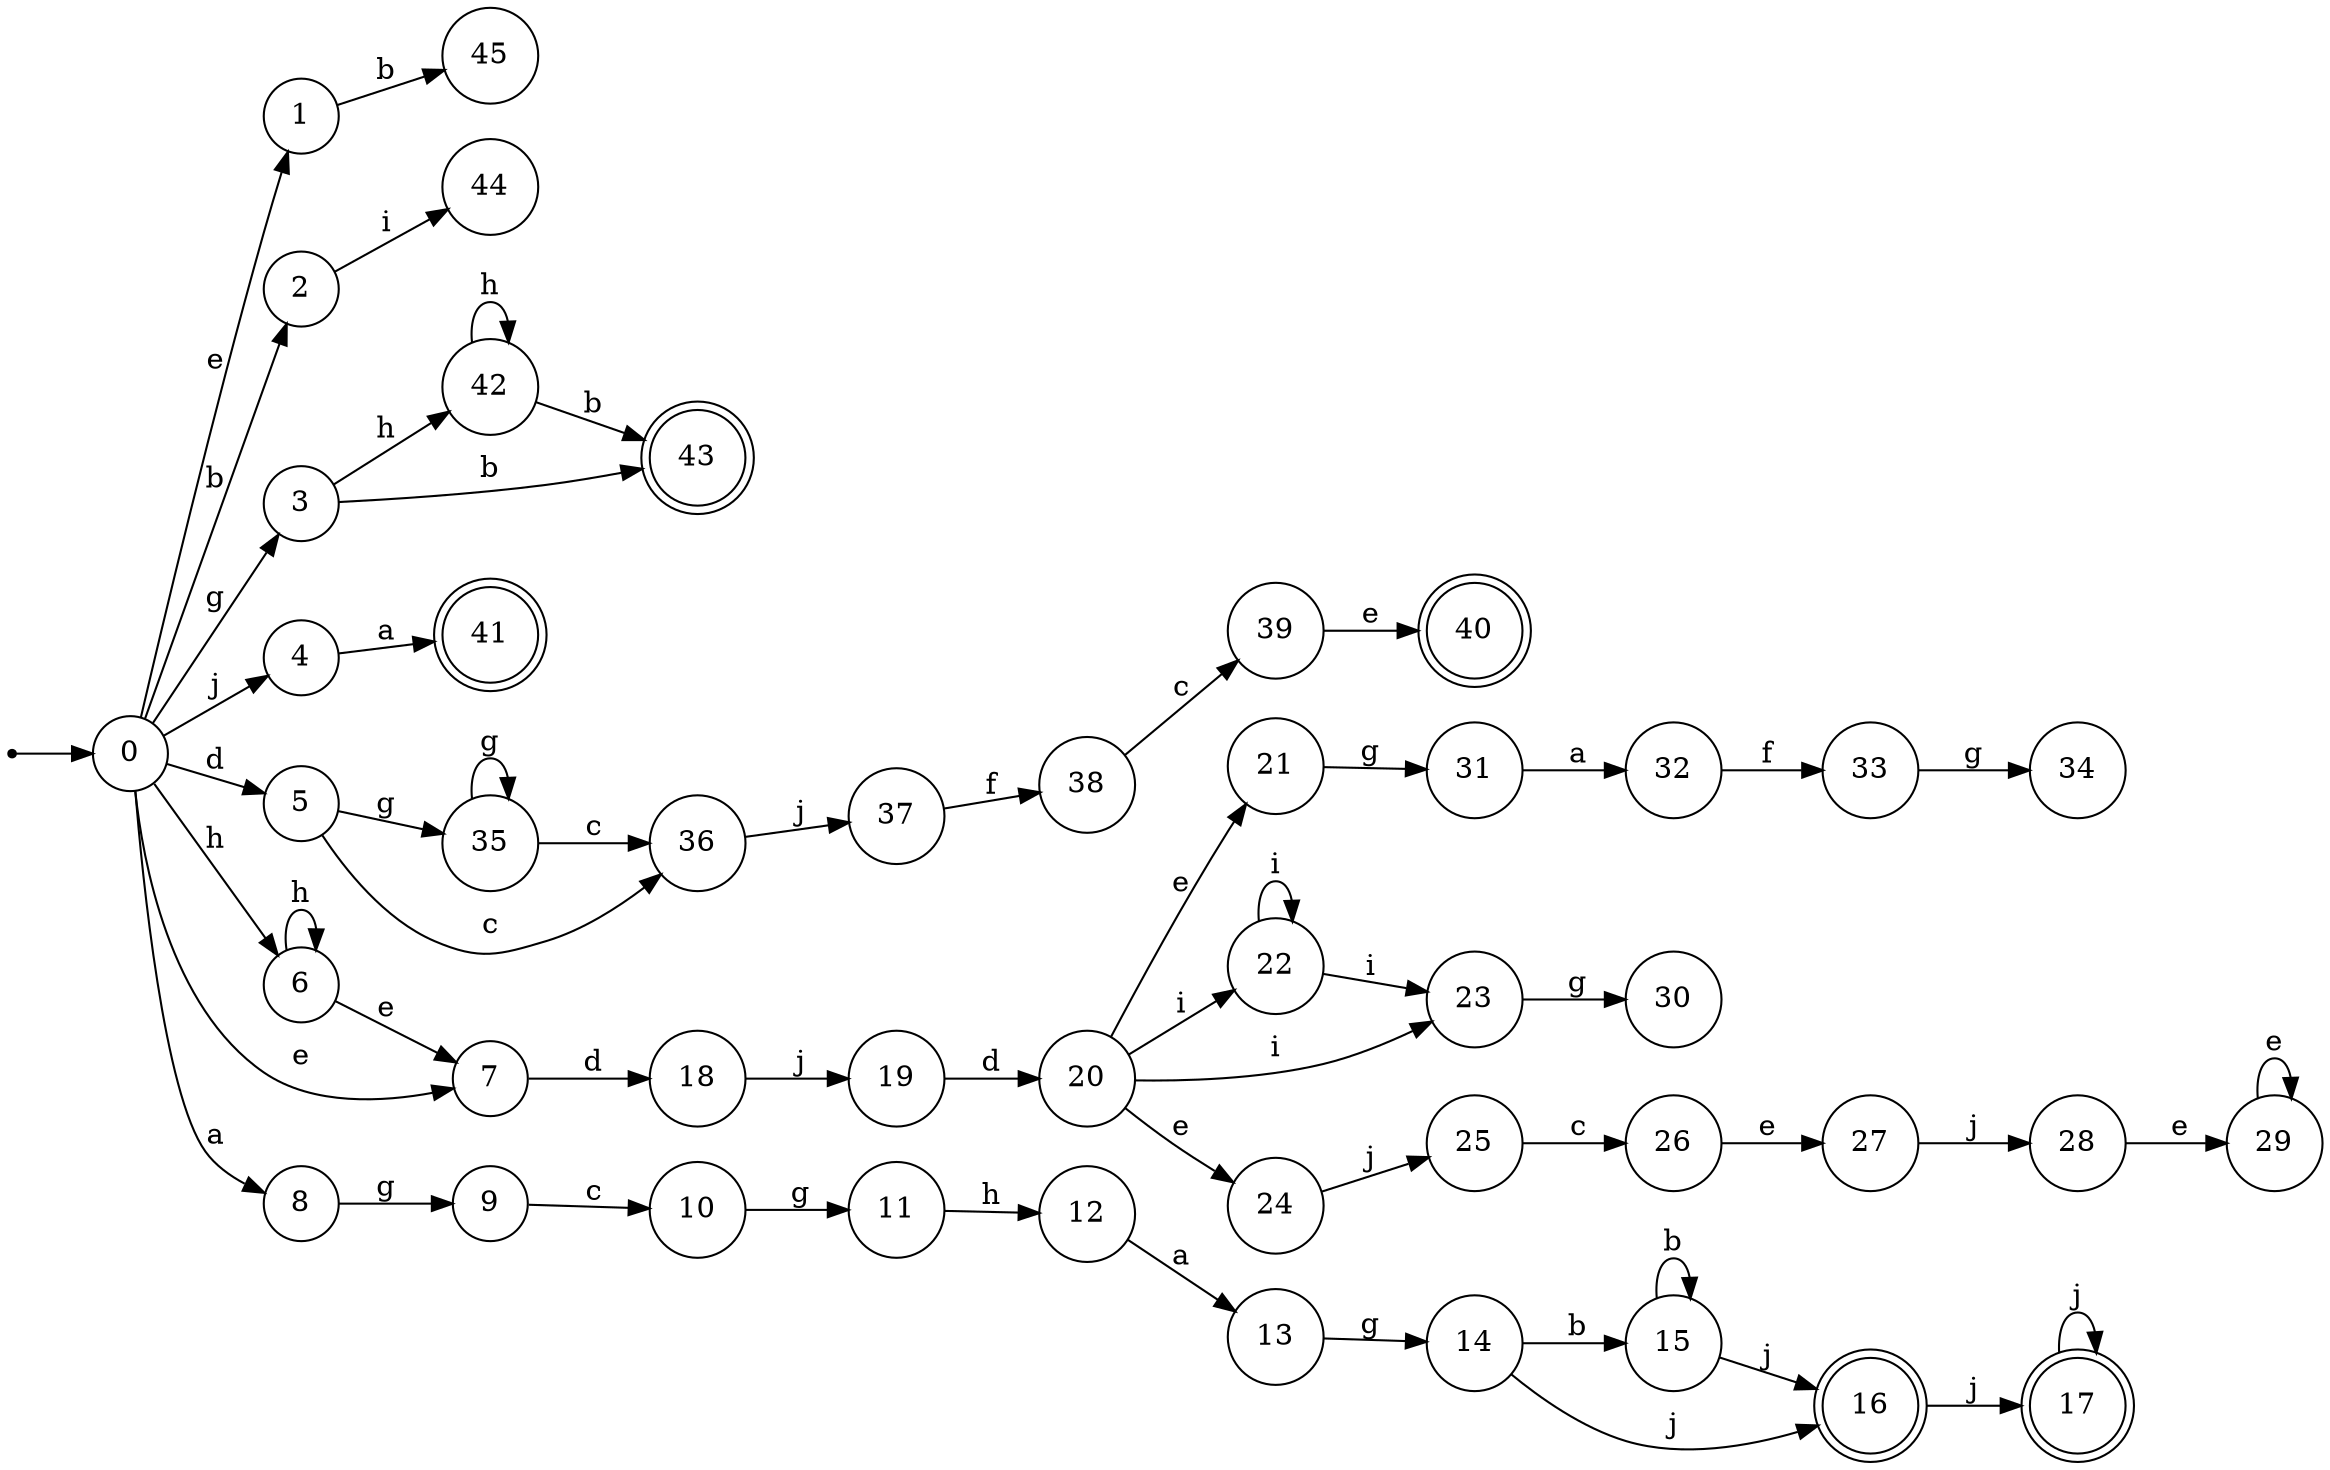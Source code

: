 digraph finite_state_machine {
rankdir=LR;
size="20,20";
node [shape = point]; "dummy0"
node [shape = circle]; "0";
"dummy0" -> "0";
node [shape = circle]; "1";
node [shape = circle]; "2";
node [shape = circle]; "3";
node [shape = circle]; "4";
node [shape = circle]; "5";
node [shape = circle]; "6";
node [shape = circle]; "7";
node [shape = circle]; "8";
node [shape = circle]; "9";
node [shape = circle]; "10";
node [shape = circle]; "11";
node [shape = circle]; "12";
node [shape = circle]; "13";
node [shape = circle]; "14";
node [shape = circle]; "15";
node [shape = doublecircle]; "16";node [shape = doublecircle]; "17";node [shape = circle]; "18";
node [shape = circle]; "19";
node [shape = circle]; "20";
node [shape = circle]; "21";
node [shape = circle]; "22";
node [shape = circle]; "23";
node [shape = circle]; "24";
node [shape = circle]; "25";
node [shape = circle]; "26";
node [shape = circle]; "27";
node [shape = circle]; "28";
node [shape = circle]; "29";
node [shape = circle]; "30";
node [shape = circle]; "31";
node [shape = circle]; "32";
node [shape = circle]; "33";
node [shape = circle]; "34";
node [shape = circle]; "35";
node [shape = circle]; "36";
node [shape = circle]; "37";
node [shape = circle]; "38";
node [shape = circle]; "39";
node [shape = doublecircle]; "40";node [shape = doublecircle]; "41";node [shape = circle]; "42";
node [shape = doublecircle]; "43";node [shape = circle]; "44";
node [shape = circle]; "45";
"0" -> "1" [label = "e"];
 "0" -> "7" [label = "e"];
 "0" -> "2" [label = "b"];
 "0" -> "3" [label = "g"];
 "0" -> "4" [label = "j"];
 "0" -> "5" [label = "d"];
 "0" -> "6" [label = "h"];
 "0" -> "8" [label = "a"];
 "8" -> "9" [label = "g"];
 "9" -> "10" [label = "c"];
 "10" -> "11" [label = "g"];
 "11" -> "12" [label = "h"];
 "12" -> "13" [label = "a"];
 "13" -> "14" [label = "g"];
 "14" -> "15" [label = "b"];
 "14" -> "16" [label = "j"];
 "16" -> "17" [label = "j"];
 "17" -> "17" [label = "j"];
 "15" -> "15" [label = "b"];
 "15" -> "16" [label = "j"];
 "7" -> "18" [label = "d"];
 "18" -> "19" [label = "j"];
 "19" -> "20" [label = "d"];
 "20" -> "24" [label = "e"];
 "20" -> "21" [label = "e"];
 "20" -> "22" [label = "i"];
 "20" -> "23" [label = "i"];
 "24" -> "25" [label = "j"];
 "25" -> "26" [label = "c"];
 "26" -> "27" [label = "e"];
 "27" -> "28" [label = "j"];
 "28" -> "29" [label = "e"];
 "29" -> "29" [label = "e"];
 "23" -> "30" [label = "g"];
 "22" -> "22" [label = "i"];
 "22" -> "23" [label = "i"];
 "21" -> "31" [label = "g"];
 "31" -> "32" [label = "a"];
 "32" -> "33" [label = "f"];
 "33" -> "34" [label = "g"];
 "6" -> "6" [label = "h"];
 "6" -> "7" [label = "e"];
 "5" -> "35" [label = "g"];
 "5" -> "36" [label = "c"];
 "36" -> "37" [label = "j"];
 "37" -> "38" [label = "f"];
 "38" -> "39" [label = "c"];
 "39" -> "40" [label = "e"];
 "35" -> "35" [label = "g"];
 "35" -> "36" [label = "c"];
 "4" -> "41" [label = "a"];
 "3" -> "42" [label = "h"];
 "3" -> "43" [label = "b"];
 "42" -> "42" [label = "h"];
 "42" -> "43" [label = "b"];
 "2" -> "44" [label = "i"];
 "1" -> "45" [label = "b"];
 }
